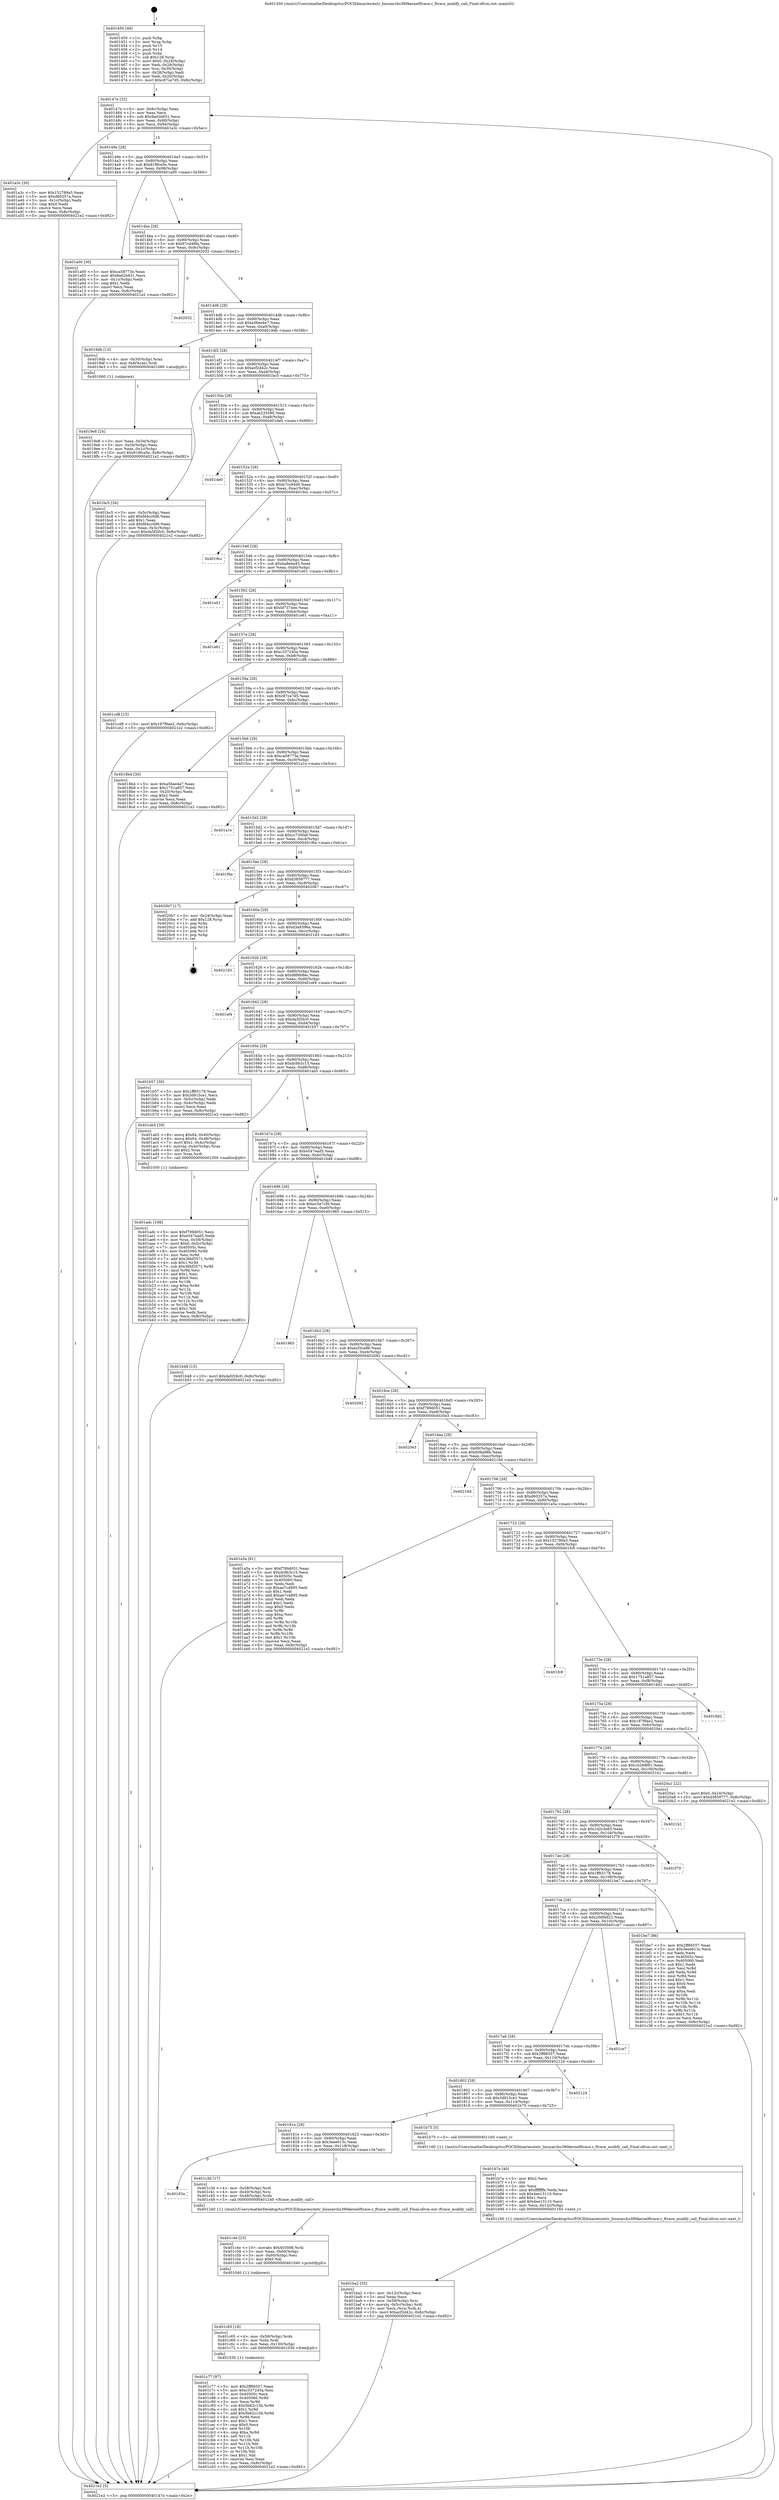 digraph "0x401450" {
  label = "0x401450 (/mnt/c/Users/mathe/Desktop/tcc/POCII/binaries/extr_linuxarchs390kernelftrace.c_ftrace_modify_call_Final-ollvm.out::main(0))"
  labelloc = "t"
  node[shape=record]

  Entry [label="",width=0.3,height=0.3,shape=circle,fillcolor=black,style=filled]
  "0x40147e" [label="{
     0x40147e [32]\l
     | [instrs]\l
     &nbsp;&nbsp;0x40147e \<+6\>: mov -0x8c(%rbp),%eax\l
     &nbsp;&nbsp;0x401484 \<+2\>: mov %eax,%ecx\l
     &nbsp;&nbsp;0x401486 \<+6\>: sub $0x8ad2b831,%ecx\l
     &nbsp;&nbsp;0x40148c \<+6\>: mov %eax,-0x90(%rbp)\l
     &nbsp;&nbsp;0x401492 \<+6\>: mov %ecx,-0x94(%rbp)\l
     &nbsp;&nbsp;0x401498 \<+6\>: je 0000000000401a3c \<main+0x5ec\>\l
  }"]
  "0x401a3c" [label="{
     0x401a3c [30]\l
     | [instrs]\l
     &nbsp;&nbsp;0x401a3c \<+5\>: mov $0x152789a5,%eax\l
     &nbsp;&nbsp;0x401a41 \<+5\>: mov $0xd60257a,%ecx\l
     &nbsp;&nbsp;0x401a46 \<+3\>: mov -0x1c(%rbp),%edx\l
     &nbsp;&nbsp;0x401a49 \<+3\>: cmp $0x0,%edx\l
     &nbsp;&nbsp;0x401a4c \<+3\>: cmove %ecx,%eax\l
     &nbsp;&nbsp;0x401a4f \<+6\>: mov %eax,-0x8c(%rbp)\l
     &nbsp;&nbsp;0x401a55 \<+5\>: jmp 00000000004021e2 \<main+0xd92\>\l
  }"]
  "0x40149e" [label="{
     0x40149e [28]\l
     | [instrs]\l
     &nbsp;&nbsp;0x40149e \<+5\>: jmp 00000000004014a3 \<main+0x53\>\l
     &nbsp;&nbsp;0x4014a3 \<+6\>: mov -0x90(%rbp),%eax\l
     &nbsp;&nbsp;0x4014a9 \<+5\>: sub $0x918fca5e,%eax\l
     &nbsp;&nbsp;0x4014ae \<+6\>: mov %eax,-0x98(%rbp)\l
     &nbsp;&nbsp;0x4014b4 \<+6\>: je 0000000000401a00 \<main+0x5b0\>\l
  }"]
  Exit [label="",width=0.3,height=0.3,shape=circle,fillcolor=black,style=filled,peripheries=2]
  "0x401a00" [label="{
     0x401a00 [30]\l
     | [instrs]\l
     &nbsp;&nbsp;0x401a00 \<+5\>: mov $0xca58773e,%eax\l
     &nbsp;&nbsp;0x401a05 \<+5\>: mov $0x8ad2b831,%ecx\l
     &nbsp;&nbsp;0x401a0a \<+3\>: mov -0x1c(%rbp),%edx\l
     &nbsp;&nbsp;0x401a0d \<+3\>: cmp $0x1,%edx\l
     &nbsp;&nbsp;0x401a10 \<+3\>: cmovl %ecx,%eax\l
     &nbsp;&nbsp;0x401a13 \<+6\>: mov %eax,-0x8c(%rbp)\l
     &nbsp;&nbsp;0x401a19 \<+5\>: jmp 00000000004021e2 \<main+0xd92\>\l
  }"]
  "0x4014ba" [label="{
     0x4014ba [28]\l
     | [instrs]\l
     &nbsp;&nbsp;0x4014ba \<+5\>: jmp 00000000004014bf \<main+0x6f\>\l
     &nbsp;&nbsp;0x4014bf \<+6\>: mov -0x90(%rbp),%eax\l
     &nbsp;&nbsp;0x4014c5 \<+5\>: sub $0x97cd48fa,%eax\l
     &nbsp;&nbsp;0x4014ca \<+6\>: mov %eax,-0x9c(%rbp)\l
     &nbsp;&nbsp;0x4014d0 \<+6\>: je 0000000000402032 \<main+0xbe2\>\l
  }"]
  "0x401c77" [label="{
     0x401c77 [97]\l
     | [instrs]\l
     &nbsp;&nbsp;0x401c77 \<+5\>: mov $0x2ff86557,%eax\l
     &nbsp;&nbsp;0x401c7c \<+5\>: mov $0xc337245a,%esi\l
     &nbsp;&nbsp;0x401c81 \<+7\>: mov 0x40505c,%ecx\l
     &nbsp;&nbsp;0x401c88 \<+8\>: mov 0x405060,%r8d\l
     &nbsp;&nbsp;0x401c90 \<+3\>: mov %ecx,%r9d\l
     &nbsp;&nbsp;0x401c93 \<+7\>: sub $0x5b62c15b,%r9d\l
     &nbsp;&nbsp;0x401c9a \<+4\>: sub $0x1,%r9d\l
     &nbsp;&nbsp;0x401c9e \<+7\>: add $0x5b62c15b,%r9d\l
     &nbsp;&nbsp;0x401ca5 \<+4\>: imul %r9d,%ecx\l
     &nbsp;&nbsp;0x401ca9 \<+3\>: and $0x1,%ecx\l
     &nbsp;&nbsp;0x401cac \<+3\>: cmp $0x0,%ecx\l
     &nbsp;&nbsp;0x401caf \<+4\>: sete %r10b\l
     &nbsp;&nbsp;0x401cb3 \<+4\>: cmp $0xa,%r8d\l
     &nbsp;&nbsp;0x401cb7 \<+4\>: setl %r11b\l
     &nbsp;&nbsp;0x401cbb \<+3\>: mov %r10b,%bl\l
     &nbsp;&nbsp;0x401cbe \<+3\>: and %r11b,%bl\l
     &nbsp;&nbsp;0x401cc1 \<+3\>: xor %r11b,%r10b\l
     &nbsp;&nbsp;0x401cc4 \<+3\>: or %r10b,%bl\l
     &nbsp;&nbsp;0x401cc7 \<+3\>: test $0x1,%bl\l
     &nbsp;&nbsp;0x401cca \<+3\>: cmovne %esi,%eax\l
     &nbsp;&nbsp;0x401ccd \<+6\>: mov %eax,-0x8c(%rbp)\l
     &nbsp;&nbsp;0x401cd3 \<+5\>: jmp 00000000004021e2 \<main+0xd92\>\l
  }"]
  "0x402032" [label="{
     0x402032\l
  }", style=dashed]
  "0x4014d6" [label="{
     0x4014d6 [28]\l
     | [instrs]\l
     &nbsp;&nbsp;0x4014d6 \<+5\>: jmp 00000000004014db \<main+0x8b\>\l
     &nbsp;&nbsp;0x4014db \<+6\>: mov -0x90(%rbp),%eax\l
     &nbsp;&nbsp;0x4014e1 \<+5\>: sub $0xa56ee4e7,%eax\l
     &nbsp;&nbsp;0x4014e6 \<+6\>: mov %eax,-0xa0(%rbp)\l
     &nbsp;&nbsp;0x4014ec \<+6\>: je 00000000004019db \<main+0x58b\>\l
  }"]
  "0x401c65" [label="{
     0x401c65 [18]\l
     | [instrs]\l
     &nbsp;&nbsp;0x401c65 \<+4\>: mov -0x58(%rbp),%rdx\l
     &nbsp;&nbsp;0x401c69 \<+3\>: mov %rdx,%rdi\l
     &nbsp;&nbsp;0x401c6c \<+6\>: mov %eax,-0x130(%rbp)\l
     &nbsp;&nbsp;0x401c72 \<+5\>: call 0000000000401030 \<free@plt\>\l
     | [calls]\l
     &nbsp;&nbsp;0x401030 \{1\} (unknown)\l
  }"]
  "0x4019db" [label="{
     0x4019db [13]\l
     | [instrs]\l
     &nbsp;&nbsp;0x4019db \<+4\>: mov -0x30(%rbp),%rax\l
     &nbsp;&nbsp;0x4019df \<+4\>: mov 0x8(%rax),%rdi\l
     &nbsp;&nbsp;0x4019e3 \<+5\>: call 0000000000401060 \<atoi@plt\>\l
     | [calls]\l
     &nbsp;&nbsp;0x401060 \{1\} (unknown)\l
  }"]
  "0x4014f2" [label="{
     0x4014f2 [28]\l
     | [instrs]\l
     &nbsp;&nbsp;0x4014f2 \<+5\>: jmp 00000000004014f7 \<main+0xa7\>\l
     &nbsp;&nbsp;0x4014f7 \<+6\>: mov -0x90(%rbp),%eax\l
     &nbsp;&nbsp;0x4014fd \<+5\>: sub $0xacf2d42c,%eax\l
     &nbsp;&nbsp;0x401502 \<+6\>: mov %eax,-0xa4(%rbp)\l
     &nbsp;&nbsp;0x401508 \<+6\>: je 0000000000401bc5 \<main+0x775\>\l
  }"]
  "0x401c4e" [label="{
     0x401c4e [23]\l
     | [instrs]\l
     &nbsp;&nbsp;0x401c4e \<+10\>: movabs $0x4030d6,%rdi\l
     &nbsp;&nbsp;0x401c58 \<+3\>: mov %eax,-0x60(%rbp)\l
     &nbsp;&nbsp;0x401c5b \<+3\>: mov -0x60(%rbp),%esi\l
     &nbsp;&nbsp;0x401c5e \<+2\>: mov $0x0,%al\l
     &nbsp;&nbsp;0x401c60 \<+5\>: call 0000000000401040 \<printf@plt\>\l
     | [calls]\l
     &nbsp;&nbsp;0x401040 \{1\} (unknown)\l
  }"]
  "0x401bc5" [label="{
     0x401bc5 [34]\l
     | [instrs]\l
     &nbsp;&nbsp;0x401bc5 \<+3\>: mov -0x5c(%rbp),%eax\l
     &nbsp;&nbsp;0x401bc8 \<+5\>: add $0xfd4cc0d6,%eax\l
     &nbsp;&nbsp;0x401bcd \<+3\>: add $0x1,%eax\l
     &nbsp;&nbsp;0x401bd0 \<+5\>: sub $0xfd4cc0d6,%eax\l
     &nbsp;&nbsp;0x401bd5 \<+3\>: mov %eax,-0x5c(%rbp)\l
     &nbsp;&nbsp;0x401bd8 \<+10\>: movl $0xda5f26c0,-0x8c(%rbp)\l
     &nbsp;&nbsp;0x401be2 \<+5\>: jmp 00000000004021e2 \<main+0xd92\>\l
  }"]
  "0x40150e" [label="{
     0x40150e [28]\l
     | [instrs]\l
     &nbsp;&nbsp;0x40150e \<+5\>: jmp 0000000000401513 \<main+0xc3\>\l
     &nbsp;&nbsp;0x401513 \<+6\>: mov -0x90(%rbp),%eax\l
     &nbsp;&nbsp;0x401519 \<+5\>: sub $0xae235590,%eax\l
     &nbsp;&nbsp;0x40151e \<+6\>: mov %eax,-0xa8(%rbp)\l
     &nbsp;&nbsp;0x401524 \<+6\>: je 0000000000401de0 \<main+0x990\>\l
  }"]
  "0x40183a" [label="{
     0x40183a\l
  }", style=dashed]
  "0x401de0" [label="{
     0x401de0\l
  }", style=dashed]
  "0x40152a" [label="{
     0x40152a [28]\l
     | [instrs]\l
     &nbsp;&nbsp;0x40152a \<+5\>: jmp 000000000040152f \<main+0xdf\>\l
     &nbsp;&nbsp;0x40152f \<+6\>: mov -0x90(%rbp),%eax\l
     &nbsp;&nbsp;0x401535 \<+5\>: sub $0xb7cc94d6,%eax\l
     &nbsp;&nbsp;0x40153a \<+6\>: mov %eax,-0xac(%rbp)\l
     &nbsp;&nbsp;0x401540 \<+6\>: je 00000000004019cc \<main+0x57c\>\l
  }"]
  "0x401c3d" [label="{
     0x401c3d [17]\l
     | [instrs]\l
     &nbsp;&nbsp;0x401c3d \<+4\>: mov -0x58(%rbp),%rdi\l
     &nbsp;&nbsp;0x401c41 \<+4\>: mov -0x40(%rbp),%rsi\l
     &nbsp;&nbsp;0x401c45 \<+4\>: mov -0x48(%rbp),%rdx\l
     &nbsp;&nbsp;0x401c49 \<+5\>: call 0000000000401240 \<ftrace_modify_call\>\l
     | [calls]\l
     &nbsp;&nbsp;0x401240 \{1\} (/mnt/c/Users/mathe/Desktop/tcc/POCII/binaries/extr_linuxarchs390kernelftrace.c_ftrace_modify_call_Final-ollvm.out::ftrace_modify_call)\l
  }"]
  "0x4019cc" [label="{
     0x4019cc\l
  }", style=dashed]
  "0x401546" [label="{
     0x401546 [28]\l
     | [instrs]\l
     &nbsp;&nbsp;0x401546 \<+5\>: jmp 000000000040154b \<main+0xfb\>\l
     &nbsp;&nbsp;0x40154b \<+6\>: mov -0x90(%rbp),%eax\l
     &nbsp;&nbsp;0x401551 \<+5\>: sub $0xba8eba45,%eax\l
     &nbsp;&nbsp;0x401556 \<+6\>: mov %eax,-0xb0(%rbp)\l
     &nbsp;&nbsp;0x40155c \<+6\>: je 0000000000401e01 \<main+0x9b1\>\l
  }"]
  "0x401ba2" [label="{
     0x401ba2 [35]\l
     | [instrs]\l
     &nbsp;&nbsp;0x401ba2 \<+6\>: mov -0x12c(%rbp),%ecx\l
     &nbsp;&nbsp;0x401ba8 \<+3\>: imul %eax,%ecx\l
     &nbsp;&nbsp;0x401bab \<+4\>: mov -0x58(%rbp),%rsi\l
     &nbsp;&nbsp;0x401baf \<+4\>: movslq -0x5c(%rbp),%rdi\l
     &nbsp;&nbsp;0x401bb3 \<+3\>: mov %ecx,(%rsi,%rdi,4)\l
     &nbsp;&nbsp;0x401bb6 \<+10\>: movl $0xacf2d42c,-0x8c(%rbp)\l
     &nbsp;&nbsp;0x401bc0 \<+5\>: jmp 00000000004021e2 \<main+0xd92\>\l
  }"]
  "0x401e01" [label="{
     0x401e01\l
  }", style=dashed]
  "0x401562" [label="{
     0x401562 [28]\l
     | [instrs]\l
     &nbsp;&nbsp;0x401562 \<+5\>: jmp 0000000000401567 \<main+0x117\>\l
     &nbsp;&nbsp;0x401567 \<+6\>: mov -0x90(%rbp),%eax\l
     &nbsp;&nbsp;0x40156d \<+5\>: sub $0xbf7374ee,%eax\l
     &nbsp;&nbsp;0x401572 \<+6\>: mov %eax,-0xb4(%rbp)\l
     &nbsp;&nbsp;0x401578 \<+6\>: je 0000000000401e61 \<main+0xa11\>\l
  }"]
  "0x401b7a" [label="{
     0x401b7a [40]\l
     | [instrs]\l
     &nbsp;&nbsp;0x401b7a \<+5\>: mov $0x2,%ecx\l
     &nbsp;&nbsp;0x401b7f \<+1\>: cltd\l
     &nbsp;&nbsp;0x401b80 \<+2\>: idiv %ecx\l
     &nbsp;&nbsp;0x401b82 \<+6\>: imul $0xfffffffe,%edx,%ecx\l
     &nbsp;&nbsp;0x401b88 \<+6\>: sub $0x4ee13110,%ecx\l
     &nbsp;&nbsp;0x401b8e \<+3\>: add $0x1,%ecx\l
     &nbsp;&nbsp;0x401b91 \<+6\>: add $0x4ee13110,%ecx\l
     &nbsp;&nbsp;0x401b97 \<+6\>: mov %ecx,-0x12c(%rbp)\l
     &nbsp;&nbsp;0x401b9d \<+5\>: call 0000000000401160 \<next_i\>\l
     | [calls]\l
     &nbsp;&nbsp;0x401160 \{1\} (/mnt/c/Users/mathe/Desktop/tcc/POCII/binaries/extr_linuxarchs390kernelftrace.c_ftrace_modify_call_Final-ollvm.out::next_i)\l
  }"]
  "0x401e61" [label="{
     0x401e61\l
  }", style=dashed]
  "0x40157e" [label="{
     0x40157e [28]\l
     | [instrs]\l
     &nbsp;&nbsp;0x40157e \<+5\>: jmp 0000000000401583 \<main+0x133\>\l
     &nbsp;&nbsp;0x401583 \<+6\>: mov -0x90(%rbp),%eax\l
     &nbsp;&nbsp;0x401589 \<+5\>: sub $0xc337245a,%eax\l
     &nbsp;&nbsp;0x40158e \<+6\>: mov %eax,-0xb8(%rbp)\l
     &nbsp;&nbsp;0x401594 \<+6\>: je 0000000000401cd8 \<main+0x888\>\l
  }"]
  "0x40181e" [label="{
     0x40181e [28]\l
     | [instrs]\l
     &nbsp;&nbsp;0x40181e \<+5\>: jmp 0000000000401823 \<main+0x3d3\>\l
     &nbsp;&nbsp;0x401823 \<+6\>: mov -0x90(%rbp),%eax\l
     &nbsp;&nbsp;0x401829 \<+5\>: sub $0x3eee613c,%eax\l
     &nbsp;&nbsp;0x40182e \<+6\>: mov %eax,-0x118(%rbp)\l
     &nbsp;&nbsp;0x401834 \<+6\>: je 0000000000401c3d \<main+0x7ed\>\l
  }"]
  "0x401cd8" [label="{
     0x401cd8 [15]\l
     | [instrs]\l
     &nbsp;&nbsp;0x401cd8 \<+10\>: movl $0x187f9ae2,-0x8c(%rbp)\l
     &nbsp;&nbsp;0x401ce2 \<+5\>: jmp 00000000004021e2 \<main+0xd92\>\l
  }"]
  "0x40159a" [label="{
     0x40159a [28]\l
     | [instrs]\l
     &nbsp;&nbsp;0x40159a \<+5\>: jmp 000000000040159f \<main+0x14f\>\l
     &nbsp;&nbsp;0x40159f \<+6\>: mov -0x90(%rbp),%eax\l
     &nbsp;&nbsp;0x4015a5 \<+5\>: sub $0xc87ca7d5,%eax\l
     &nbsp;&nbsp;0x4015aa \<+6\>: mov %eax,-0xbc(%rbp)\l
     &nbsp;&nbsp;0x4015b0 \<+6\>: je 00000000004018b4 \<main+0x464\>\l
  }"]
  "0x401b75" [label="{
     0x401b75 [5]\l
     | [instrs]\l
     &nbsp;&nbsp;0x401b75 \<+5\>: call 0000000000401160 \<next_i\>\l
     | [calls]\l
     &nbsp;&nbsp;0x401160 \{1\} (/mnt/c/Users/mathe/Desktop/tcc/POCII/binaries/extr_linuxarchs390kernelftrace.c_ftrace_modify_call_Final-ollvm.out::next_i)\l
  }"]
  "0x4018b4" [label="{
     0x4018b4 [30]\l
     | [instrs]\l
     &nbsp;&nbsp;0x4018b4 \<+5\>: mov $0xa56ee4e7,%eax\l
     &nbsp;&nbsp;0x4018b9 \<+5\>: mov $0x1751a857,%ecx\l
     &nbsp;&nbsp;0x4018be \<+3\>: mov -0x20(%rbp),%edx\l
     &nbsp;&nbsp;0x4018c1 \<+3\>: cmp $0x2,%edx\l
     &nbsp;&nbsp;0x4018c4 \<+3\>: cmovne %ecx,%eax\l
     &nbsp;&nbsp;0x4018c7 \<+6\>: mov %eax,-0x8c(%rbp)\l
     &nbsp;&nbsp;0x4018cd \<+5\>: jmp 00000000004021e2 \<main+0xd92\>\l
  }"]
  "0x4015b6" [label="{
     0x4015b6 [28]\l
     | [instrs]\l
     &nbsp;&nbsp;0x4015b6 \<+5\>: jmp 00000000004015bb \<main+0x16b\>\l
     &nbsp;&nbsp;0x4015bb \<+6\>: mov -0x90(%rbp),%eax\l
     &nbsp;&nbsp;0x4015c1 \<+5\>: sub $0xca58773e,%eax\l
     &nbsp;&nbsp;0x4015c6 \<+6\>: mov %eax,-0xc0(%rbp)\l
     &nbsp;&nbsp;0x4015cc \<+6\>: je 0000000000401a1e \<main+0x5ce\>\l
  }"]
  "0x4021e2" [label="{
     0x4021e2 [5]\l
     | [instrs]\l
     &nbsp;&nbsp;0x4021e2 \<+5\>: jmp 000000000040147e \<main+0x2e\>\l
  }"]
  "0x401450" [label="{
     0x401450 [46]\l
     | [instrs]\l
     &nbsp;&nbsp;0x401450 \<+1\>: push %rbp\l
     &nbsp;&nbsp;0x401451 \<+3\>: mov %rsp,%rbp\l
     &nbsp;&nbsp;0x401454 \<+2\>: push %r15\l
     &nbsp;&nbsp;0x401456 \<+2\>: push %r14\l
     &nbsp;&nbsp;0x401458 \<+1\>: push %rbx\l
     &nbsp;&nbsp;0x401459 \<+7\>: sub $0x128,%rsp\l
     &nbsp;&nbsp;0x401460 \<+7\>: movl $0x0,-0x24(%rbp)\l
     &nbsp;&nbsp;0x401467 \<+3\>: mov %edi,-0x28(%rbp)\l
     &nbsp;&nbsp;0x40146a \<+4\>: mov %rsi,-0x30(%rbp)\l
     &nbsp;&nbsp;0x40146e \<+3\>: mov -0x28(%rbp),%edi\l
     &nbsp;&nbsp;0x401471 \<+3\>: mov %edi,-0x20(%rbp)\l
     &nbsp;&nbsp;0x401474 \<+10\>: movl $0xc87ca7d5,-0x8c(%rbp)\l
  }"]
  "0x4019e8" [label="{
     0x4019e8 [24]\l
     | [instrs]\l
     &nbsp;&nbsp;0x4019e8 \<+3\>: mov %eax,-0x34(%rbp)\l
     &nbsp;&nbsp;0x4019eb \<+3\>: mov -0x34(%rbp),%eax\l
     &nbsp;&nbsp;0x4019ee \<+3\>: mov %eax,-0x1c(%rbp)\l
     &nbsp;&nbsp;0x4019f1 \<+10\>: movl $0x918fca5e,-0x8c(%rbp)\l
     &nbsp;&nbsp;0x4019fb \<+5\>: jmp 00000000004021e2 \<main+0xd92\>\l
  }"]
  "0x401802" [label="{
     0x401802 [28]\l
     | [instrs]\l
     &nbsp;&nbsp;0x401802 \<+5\>: jmp 0000000000401807 \<main+0x3b7\>\l
     &nbsp;&nbsp;0x401807 \<+6\>: mov -0x90(%rbp),%eax\l
     &nbsp;&nbsp;0x40180d \<+5\>: sub $0x3d915ce1,%eax\l
     &nbsp;&nbsp;0x401812 \<+6\>: mov %eax,-0x114(%rbp)\l
     &nbsp;&nbsp;0x401818 \<+6\>: je 0000000000401b75 \<main+0x725\>\l
  }"]
  "0x401a1e" [label="{
     0x401a1e\l
  }", style=dashed]
  "0x4015d2" [label="{
     0x4015d2 [28]\l
     | [instrs]\l
     &nbsp;&nbsp;0x4015d2 \<+5\>: jmp 00000000004015d7 \<main+0x187\>\l
     &nbsp;&nbsp;0x4015d7 \<+6\>: mov -0x90(%rbp),%eax\l
     &nbsp;&nbsp;0x4015dd \<+5\>: sub $0xcc730fa9,%eax\l
     &nbsp;&nbsp;0x4015e2 \<+6\>: mov %eax,-0xc4(%rbp)\l
     &nbsp;&nbsp;0x4015e8 \<+6\>: je 0000000000401f6a \<main+0xb1a\>\l
  }"]
  "0x402124" [label="{
     0x402124\l
  }", style=dashed]
  "0x401f6a" [label="{
     0x401f6a\l
  }", style=dashed]
  "0x4015ee" [label="{
     0x4015ee [28]\l
     | [instrs]\l
     &nbsp;&nbsp;0x4015ee \<+5\>: jmp 00000000004015f3 \<main+0x1a3\>\l
     &nbsp;&nbsp;0x4015f3 \<+6\>: mov -0x90(%rbp),%eax\l
     &nbsp;&nbsp;0x4015f9 \<+5\>: sub $0xd3859777,%eax\l
     &nbsp;&nbsp;0x4015fe \<+6\>: mov %eax,-0xc8(%rbp)\l
     &nbsp;&nbsp;0x401604 \<+6\>: je 00000000004020b7 \<main+0xc67\>\l
  }"]
  "0x4017e6" [label="{
     0x4017e6 [28]\l
     | [instrs]\l
     &nbsp;&nbsp;0x4017e6 \<+5\>: jmp 00000000004017eb \<main+0x39b\>\l
     &nbsp;&nbsp;0x4017eb \<+6\>: mov -0x90(%rbp),%eax\l
     &nbsp;&nbsp;0x4017f1 \<+5\>: sub $0x2ff86557,%eax\l
     &nbsp;&nbsp;0x4017f6 \<+6\>: mov %eax,-0x110(%rbp)\l
     &nbsp;&nbsp;0x4017fc \<+6\>: je 0000000000402124 \<main+0xcd4\>\l
  }"]
  "0x4020b7" [label="{
     0x4020b7 [17]\l
     | [instrs]\l
     &nbsp;&nbsp;0x4020b7 \<+3\>: mov -0x24(%rbp),%eax\l
     &nbsp;&nbsp;0x4020ba \<+7\>: add $0x128,%rsp\l
     &nbsp;&nbsp;0x4020c1 \<+1\>: pop %rbx\l
     &nbsp;&nbsp;0x4020c2 \<+2\>: pop %r14\l
     &nbsp;&nbsp;0x4020c4 \<+2\>: pop %r15\l
     &nbsp;&nbsp;0x4020c6 \<+1\>: pop %rbp\l
     &nbsp;&nbsp;0x4020c7 \<+1\>: ret\l
  }"]
  "0x40160a" [label="{
     0x40160a [28]\l
     | [instrs]\l
     &nbsp;&nbsp;0x40160a \<+5\>: jmp 000000000040160f \<main+0x1bf\>\l
     &nbsp;&nbsp;0x40160f \<+6\>: mov -0x90(%rbp),%eax\l
     &nbsp;&nbsp;0x401615 \<+5\>: sub $0xd3a9396a,%eax\l
     &nbsp;&nbsp;0x40161a \<+6\>: mov %eax,-0xcc(%rbp)\l
     &nbsp;&nbsp;0x401620 \<+6\>: je 00000000004021d3 \<main+0xd83\>\l
  }"]
  "0x401ce7" [label="{
     0x401ce7\l
  }", style=dashed]
  "0x4021d3" [label="{
     0x4021d3\l
  }", style=dashed]
  "0x401626" [label="{
     0x401626 [28]\l
     | [instrs]\l
     &nbsp;&nbsp;0x401626 \<+5\>: jmp 000000000040162b \<main+0x1db\>\l
     &nbsp;&nbsp;0x40162b \<+6\>: mov -0x90(%rbp),%eax\l
     &nbsp;&nbsp;0x401631 \<+5\>: sub $0xd8f6b8ec,%eax\l
     &nbsp;&nbsp;0x401636 \<+6\>: mov %eax,-0xd0(%rbp)\l
     &nbsp;&nbsp;0x40163c \<+6\>: je 0000000000401ef4 \<main+0xaa4\>\l
  }"]
  "0x4017ca" [label="{
     0x4017ca [28]\l
     | [instrs]\l
     &nbsp;&nbsp;0x4017ca \<+5\>: jmp 00000000004017cf \<main+0x37f\>\l
     &nbsp;&nbsp;0x4017cf \<+6\>: mov -0x90(%rbp),%eax\l
     &nbsp;&nbsp;0x4017d5 \<+5\>: sub $0x20df4d22,%eax\l
     &nbsp;&nbsp;0x4017da \<+6\>: mov %eax,-0x10c(%rbp)\l
     &nbsp;&nbsp;0x4017e0 \<+6\>: je 0000000000401ce7 \<main+0x897\>\l
  }"]
  "0x401ef4" [label="{
     0x401ef4\l
  }", style=dashed]
  "0x401642" [label="{
     0x401642 [28]\l
     | [instrs]\l
     &nbsp;&nbsp;0x401642 \<+5\>: jmp 0000000000401647 \<main+0x1f7\>\l
     &nbsp;&nbsp;0x401647 \<+6\>: mov -0x90(%rbp),%eax\l
     &nbsp;&nbsp;0x40164d \<+5\>: sub $0xda5f26c0,%eax\l
     &nbsp;&nbsp;0x401652 \<+6\>: mov %eax,-0xd4(%rbp)\l
     &nbsp;&nbsp;0x401658 \<+6\>: je 0000000000401b57 \<main+0x707\>\l
  }"]
  "0x401be7" [label="{
     0x401be7 [86]\l
     | [instrs]\l
     &nbsp;&nbsp;0x401be7 \<+5\>: mov $0x2ff86557,%eax\l
     &nbsp;&nbsp;0x401bec \<+5\>: mov $0x3eee613c,%ecx\l
     &nbsp;&nbsp;0x401bf1 \<+2\>: xor %edx,%edx\l
     &nbsp;&nbsp;0x401bf3 \<+7\>: mov 0x40505c,%esi\l
     &nbsp;&nbsp;0x401bfa \<+7\>: mov 0x405060,%edi\l
     &nbsp;&nbsp;0x401c01 \<+3\>: sub $0x1,%edx\l
     &nbsp;&nbsp;0x401c04 \<+3\>: mov %esi,%r8d\l
     &nbsp;&nbsp;0x401c07 \<+3\>: add %edx,%r8d\l
     &nbsp;&nbsp;0x401c0a \<+4\>: imul %r8d,%esi\l
     &nbsp;&nbsp;0x401c0e \<+3\>: and $0x1,%esi\l
     &nbsp;&nbsp;0x401c11 \<+3\>: cmp $0x0,%esi\l
     &nbsp;&nbsp;0x401c14 \<+4\>: sete %r9b\l
     &nbsp;&nbsp;0x401c18 \<+3\>: cmp $0xa,%edi\l
     &nbsp;&nbsp;0x401c1b \<+4\>: setl %r10b\l
     &nbsp;&nbsp;0x401c1f \<+3\>: mov %r9b,%r11b\l
     &nbsp;&nbsp;0x401c22 \<+3\>: and %r10b,%r11b\l
     &nbsp;&nbsp;0x401c25 \<+3\>: xor %r10b,%r9b\l
     &nbsp;&nbsp;0x401c28 \<+3\>: or %r9b,%r11b\l
     &nbsp;&nbsp;0x401c2b \<+4\>: test $0x1,%r11b\l
     &nbsp;&nbsp;0x401c2f \<+3\>: cmovne %ecx,%eax\l
     &nbsp;&nbsp;0x401c32 \<+6\>: mov %eax,-0x8c(%rbp)\l
     &nbsp;&nbsp;0x401c38 \<+5\>: jmp 00000000004021e2 \<main+0xd92\>\l
  }"]
  "0x401b57" [label="{
     0x401b57 [30]\l
     | [instrs]\l
     &nbsp;&nbsp;0x401b57 \<+5\>: mov $0x1ff65178,%eax\l
     &nbsp;&nbsp;0x401b5c \<+5\>: mov $0x3d915ce1,%ecx\l
     &nbsp;&nbsp;0x401b61 \<+3\>: mov -0x5c(%rbp),%edx\l
     &nbsp;&nbsp;0x401b64 \<+3\>: cmp -0x4c(%rbp),%edx\l
     &nbsp;&nbsp;0x401b67 \<+3\>: cmovl %ecx,%eax\l
     &nbsp;&nbsp;0x401b6a \<+6\>: mov %eax,-0x8c(%rbp)\l
     &nbsp;&nbsp;0x401b70 \<+5\>: jmp 00000000004021e2 \<main+0xd92\>\l
  }"]
  "0x40165e" [label="{
     0x40165e [28]\l
     | [instrs]\l
     &nbsp;&nbsp;0x40165e \<+5\>: jmp 0000000000401663 \<main+0x213\>\l
     &nbsp;&nbsp;0x401663 \<+6\>: mov -0x90(%rbp),%eax\l
     &nbsp;&nbsp;0x401669 \<+5\>: sub $0xdc9b3c15,%eax\l
     &nbsp;&nbsp;0x40166e \<+6\>: mov %eax,-0xd8(%rbp)\l
     &nbsp;&nbsp;0x401674 \<+6\>: je 0000000000401ab5 \<main+0x665\>\l
  }"]
  "0x4017ae" [label="{
     0x4017ae [28]\l
     | [instrs]\l
     &nbsp;&nbsp;0x4017ae \<+5\>: jmp 00000000004017b3 \<main+0x363\>\l
     &nbsp;&nbsp;0x4017b3 \<+6\>: mov -0x90(%rbp),%eax\l
     &nbsp;&nbsp;0x4017b9 \<+5\>: sub $0x1ff65178,%eax\l
     &nbsp;&nbsp;0x4017be \<+6\>: mov %eax,-0x108(%rbp)\l
     &nbsp;&nbsp;0x4017c4 \<+6\>: je 0000000000401be7 \<main+0x797\>\l
  }"]
  "0x401ab5" [label="{
     0x401ab5 [39]\l
     | [instrs]\l
     &nbsp;&nbsp;0x401ab5 \<+8\>: movq $0x64,-0x40(%rbp)\l
     &nbsp;&nbsp;0x401abd \<+8\>: movq $0x64,-0x48(%rbp)\l
     &nbsp;&nbsp;0x401ac5 \<+7\>: movl $0x1,-0x4c(%rbp)\l
     &nbsp;&nbsp;0x401acc \<+4\>: movslq -0x4c(%rbp),%rax\l
     &nbsp;&nbsp;0x401ad0 \<+4\>: shl $0x2,%rax\l
     &nbsp;&nbsp;0x401ad4 \<+3\>: mov %rax,%rdi\l
     &nbsp;&nbsp;0x401ad7 \<+5\>: call 0000000000401050 \<malloc@plt\>\l
     | [calls]\l
     &nbsp;&nbsp;0x401050 \{1\} (unknown)\l
  }"]
  "0x40167a" [label="{
     0x40167a [28]\l
     | [instrs]\l
     &nbsp;&nbsp;0x40167a \<+5\>: jmp 000000000040167f \<main+0x22f\>\l
     &nbsp;&nbsp;0x40167f \<+6\>: mov -0x90(%rbp),%eax\l
     &nbsp;&nbsp;0x401685 \<+5\>: sub $0xe547ead5,%eax\l
     &nbsp;&nbsp;0x40168a \<+6\>: mov %eax,-0xdc(%rbp)\l
     &nbsp;&nbsp;0x401690 \<+6\>: je 0000000000401b48 \<main+0x6f8\>\l
  }"]
  "0x401f79" [label="{
     0x401f79\l
  }", style=dashed]
  "0x401b48" [label="{
     0x401b48 [15]\l
     | [instrs]\l
     &nbsp;&nbsp;0x401b48 \<+10\>: movl $0xda5f26c0,-0x8c(%rbp)\l
     &nbsp;&nbsp;0x401b52 \<+5\>: jmp 00000000004021e2 \<main+0xd92\>\l
  }"]
  "0x401696" [label="{
     0x401696 [28]\l
     | [instrs]\l
     &nbsp;&nbsp;0x401696 \<+5\>: jmp 000000000040169b \<main+0x24b\>\l
     &nbsp;&nbsp;0x40169b \<+6\>: mov -0x90(%rbp),%eax\l
     &nbsp;&nbsp;0x4016a1 \<+5\>: sub $0xec5e7cfd,%eax\l
     &nbsp;&nbsp;0x4016a6 \<+6\>: mov %eax,-0xe0(%rbp)\l
     &nbsp;&nbsp;0x4016ac \<+6\>: je 0000000000401965 \<main+0x515\>\l
  }"]
  "0x401792" [label="{
     0x401792 [28]\l
     | [instrs]\l
     &nbsp;&nbsp;0x401792 \<+5\>: jmp 0000000000401797 \<main+0x347\>\l
     &nbsp;&nbsp;0x401797 \<+6\>: mov -0x90(%rbp),%eax\l
     &nbsp;&nbsp;0x40179d \<+5\>: sub $0x1d2c3e65,%eax\l
     &nbsp;&nbsp;0x4017a2 \<+6\>: mov %eax,-0x104(%rbp)\l
     &nbsp;&nbsp;0x4017a8 \<+6\>: je 0000000000401f79 \<main+0xb29\>\l
  }"]
  "0x401965" [label="{
     0x401965\l
  }", style=dashed]
  "0x4016b2" [label="{
     0x4016b2 [28]\l
     | [instrs]\l
     &nbsp;&nbsp;0x4016b2 \<+5\>: jmp 00000000004016b7 \<main+0x267\>\l
     &nbsp;&nbsp;0x4016b7 \<+6\>: mov -0x90(%rbp),%eax\l
     &nbsp;&nbsp;0x4016bd \<+5\>: sub $0xecf3ce86,%eax\l
     &nbsp;&nbsp;0x4016c2 \<+6\>: mov %eax,-0xe4(%rbp)\l
     &nbsp;&nbsp;0x4016c8 \<+6\>: je 0000000000402092 \<main+0xc42\>\l
  }"]
  "0x4021b1" [label="{
     0x4021b1\l
  }", style=dashed]
  "0x402092" [label="{
     0x402092\l
  }", style=dashed]
  "0x4016ce" [label="{
     0x4016ce [28]\l
     | [instrs]\l
     &nbsp;&nbsp;0x4016ce \<+5\>: jmp 00000000004016d3 \<main+0x283\>\l
     &nbsp;&nbsp;0x4016d3 \<+6\>: mov -0x90(%rbp),%eax\l
     &nbsp;&nbsp;0x4016d9 \<+5\>: sub $0xf789d051,%eax\l
     &nbsp;&nbsp;0x4016de \<+6\>: mov %eax,-0xe8(%rbp)\l
     &nbsp;&nbsp;0x4016e4 \<+6\>: je 00000000004020e3 \<main+0xc93\>\l
  }"]
  "0x401776" [label="{
     0x401776 [28]\l
     | [instrs]\l
     &nbsp;&nbsp;0x401776 \<+5\>: jmp 000000000040177b \<main+0x32b\>\l
     &nbsp;&nbsp;0x40177b \<+6\>: mov -0x90(%rbp),%eax\l
     &nbsp;&nbsp;0x401781 \<+5\>: sub $0x1b268f91,%eax\l
     &nbsp;&nbsp;0x401786 \<+6\>: mov %eax,-0x100(%rbp)\l
     &nbsp;&nbsp;0x40178c \<+6\>: je 00000000004021b1 \<main+0xd61\>\l
  }"]
  "0x4020e3" [label="{
     0x4020e3\l
  }", style=dashed]
  "0x4016ea" [label="{
     0x4016ea [28]\l
     | [instrs]\l
     &nbsp;&nbsp;0x4016ea \<+5\>: jmp 00000000004016ef \<main+0x29f\>\l
     &nbsp;&nbsp;0x4016ef \<+6\>: mov -0x90(%rbp),%eax\l
     &nbsp;&nbsp;0x4016f5 \<+5\>: sub $0x606a98b,%eax\l
     &nbsp;&nbsp;0x4016fa \<+6\>: mov %eax,-0xec(%rbp)\l
     &nbsp;&nbsp;0x401700 \<+6\>: je 000000000040216d \<main+0xd1d\>\l
  }"]
  "0x4020a1" [label="{
     0x4020a1 [22]\l
     | [instrs]\l
     &nbsp;&nbsp;0x4020a1 \<+7\>: movl $0x0,-0x24(%rbp)\l
     &nbsp;&nbsp;0x4020a8 \<+10\>: movl $0xd3859777,-0x8c(%rbp)\l
     &nbsp;&nbsp;0x4020b2 \<+5\>: jmp 00000000004021e2 \<main+0xd92\>\l
  }"]
  "0x40216d" [label="{
     0x40216d\l
  }", style=dashed]
  "0x401706" [label="{
     0x401706 [28]\l
     | [instrs]\l
     &nbsp;&nbsp;0x401706 \<+5\>: jmp 000000000040170b \<main+0x2bb\>\l
     &nbsp;&nbsp;0x40170b \<+6\>: mov -0x90(%rbp),%eax\l
     &nbsp;&nbsp;0x401711 \<+5\>: sub $0xd60257a,%eax\l
     &nbsp;&nbsp;0x401716 \<+6\>: mov %eax,-0xf0(%rbp)\l
     &nbsp;&nbsp;0x40171c \<+6\>: je 0000000000401a5a \<main+0x60a\>\l
  }"]
  "0x40175a" [label="{
     0x40175a [28]\l
     | [instrs]\l
     &nbsp;&nbsp;0x40175a \<+5\>: jmp 000000000040175f \<main+0x30f\>\l
     &nbsp;&nbsp;0x40175f \<+6\>: mov -0x90(%rbp),%eax\l
     &nbsp;&nbsp;0x401765 \<+5\>: sub $0x187f9ae2,%eax\l
     &nbsp;&nbsp;0x40176a \<+6\>: mov %eax,-0xfc(%rbp)\l
     &nbsp;&nbsp;0x401770 \<+6\>: je 00000000004020a1 \<main+0xc51\>\l
  }"]
  "0x401a5a" [label="{
     0x401a5a [91]\l
     | [instrs]\l
     &nbsp;&nbsp;0x401a5a \<+5\>: mov $0xf789d051,%eax\l
     &nbsp;&nbsp;0x401a5f \<+5\>: mov $0xdc9b3c15,%ecx\l
     &nbsp;&nbsp;0x401a64 \<+7\>: mov 0x40505c,%edx\l
     &nbsp;&nbsp;0x401a6b \<+7\>: mov 0x405060,%esi\l
     &nbsp;&nbsp;0x401a72 \<+2\>: mov %edx,%edi\l
     &nbsp;&nbsp;0x401a74 \<+6\>: sub $0xae7c4895,%edi\l
     &nbsp;&nbsp;0x401a7a \<+3\>: sub $0x1,%edi\l
     &nbsp;&nbsp;0x401a7d \<+6\>: add $0xae7c4895,%edi\l
     &nbsp;&nbsp;0x401a83 \<+3\>: imul %edi,%edx\l
     &nbsp;&nbsp;0x401a86 \<+3\>: and $0x1,%edx\l
     &nbsp;&nbsp;0x401a89 \<+3\>: cmp $0x0,%edx\l
     &nbsp;&nbsp;0x401a8c \<+4\>: sete %r8b\l
     &nbsp;&nbsp;0x401a90 \<+3\>: cmp $0xa,%esi\l
     &nbsp;&nbsp;0x401a93 \<+4\>: setl %r9b\l
     &nbsp;&nbsp;0x401a97 \<+3\>: mov %r8b,%r10b\l
     &nbsp;&nbsp;0x401a9a \<+3\>: and %r9b,%r10b\l
     &nbsp;&nbsp;0x401a9d \<+3\>: xor %r9b,%r8b\l
     &nbsp;&nbsp;0x401aa0 \<+3\>: or %r8b,%r10b\l
     &nbsp;&nbsp;0x401aa3 \<+4\>: test $0x1,%r10b\l
     &nbsp;&nbsp;0x401aa7 \<+3\>: cmovne %ecx,%eax\l
     &nbsp;&nbsp;0x401aaa \<+6\>: mov %eax,-0x8c(%rbp)\l
     &nbsp;&nbsp;0x401ab0 \<+5\>: jmp 00000000004021e2 \<main+0xd92\>\l
  }"]
  "0x401722" [label="{
     0x401722 [28]\l
     | [instrs]\l
     &nbsp;&nbsp;0x401722 \<+5\>: jmp 0000000000401727 \<main+0x2d7\>\l
     &nbsp;&nbsp;0x401727 \<+6\>: mov -0x90(%rbp),%eax\l
     &nbsp;&nbsp;0x40172d \<+5\>: sub $0x152789a5,%eax\l
     &nbsp;&nbsp;0x401732 \<+6\>: mov %eax,-0xf4(%rbp)\l
     &nbsp;&nbsp;0x401738 \<+6\>: je 0000000000401fc8 \<main+0xb78\>\l
  }"]
  "0x401adc" [label="{
     0x401adc [108]\l
     | [instrs]\l
     &nbsp;&nbsp;0x401adc \<+5\>: mov $0xf789d051,%ecx\l
     &nbsp;&nbsp;0x401ae1 \<+5\>: mov $0xe547ead5,%edx\l
     &nbsp;&nbsp;0x401ae6 \<+4\>: mov %rax,-0x58(%rbp)\l
     &nbsp;&nbsp;0x401aea \<+7\>: movl $0x0,-0x5c(%rbp)\l
     &nbsp;&nbsp;0x401af1 \<+7\>: mov 0x40505c,%esi\l
     &nbsp;&nbsp;0x401af8 \<+8\>: mov 0x405060,%r8d\l
     &nbsp;&nbsp;0x401b00 \<+3\>: mov %esi,%r9d\l
     &nbsp;&nbsp;0x401b03 \<+7\>: add $0x36bf3571,%r9d\l
     &nbsp;&nbsp;0x401b0a \<+4\>: sub $0x1,%r9d\l
     &nbsp;&nbsp;0x401b0e \<+7\>: sub $0x36bf3571,%r9d\l
     &nbsp;&nbsp;0x401b15 \<+4\>: imul %r9d,%esi\l
     &nbsp;&nbsp;0x401b19 \<+3\>: and $0x1,%esi\l
     &nbsp;&nbsp;0x401b1c \<+3\>: cmp $0x0,%esi\l
     &nbsp;&nbsp;0x401b1f \<+4\>: sete %r10b\l
     &nbsp;&nbsp;0x401b23 \<+4\>: cmp $0xa,%r8d\l
     &nbsp;&nbsp;0x401b27 \<+4\>: setl %r11b\l
     &nbsp;&nbsp;0x401b2b \<+3\>: mov %r10b,%bl\l
     &nbsp;&nbsp;0x401b2e \<+3\>: and %r11b,%bl\l
     &nbsp;&nbsp;0x401b31 \<+3\>: xor %r11b,%r10b\l
     &nbsp;&nbsp;0x401b34 \<+3\>: or %r10b,%bl\l
     &nbsp;&nbsp;0x401b37 \<+3\>: test $0x1,%bl\l
     &nbsp;&nbsp;0x401b3a \<+3\>: cmovne %edx,%ecx\l
     &nbsp;&nbsp;0x401b3d \<+6\>: mov %ecx,-0x8c(%rbp)\l
     &nbsp;&nbsp;0x401b43 \<+5\>: jmp 00000000004021e2 \<main+0xd92\>\l
  }"]
  "0x4018d2" [label="{
     0x4018d2\l
  }", style=dashed]
  "0x401fc8" [label="{
     0x401fc8\l
  }", style=dashed]
  "0x40173e" [label="{
     0x40173e [28]\l
     | [instrs]\l
     &nbsp;&nbsp;0x40173e \<+5\>: jmp 0000000000401743 \<main+0x2f3\>\l
     &nbsp;&nbsp;0x401743 \<+6\>: mov -0x90(%rbp),%eax\l
     &nbsp;&nbsp;0x401749 \<+5\>: sub $0x1751a857,%eax\l
     &nbsp;&nbsp;0x40174e \<+6\>: mov %eax,-0xf8(%rbp)\l
     &nbsp;&nbsp;0x401754 \<+6\>: je 00000000004018d2 \<main+0x482\>\l
  }"]
  Entry -> "0x401450" [label=" 1"]
  "0x40147e" -> "0x401a3c" [label=" 1"]
  "0x40147e" -> "0x40149e" [label=" 15"]
  "0x4020b7" -> Exit [label=" 1"]
  "0x40149e" -> "0x401a00" [label=" 1"]
  "0x40149e" -> "0x4014ba" [label=" 14"]
  "0x4020a1" -> "0x4021e2" [label=" 1"]
  "0x4014ba" -> "0x402032" [label=" 0"]
  "0x4014ba" -> "0x4014d6" [label=" 14"]
  "0x401cd8" -> "0x4021e2" [label=" 1"]
  "0x4014d6" -> "0x4019db" [label=" 1"]
  "0x4014d6" -> "0x4014f2" [label=" 13"]
  "0x401c77" -> "0x4021e2" [label=" 1"]
  "0x4014f2" -> "0x401bc5" [label=" 1"]
  "0x4014f2" -> "0x40150e" [label=" 12"]
  "0x401c65" -> "0x401c77" [label=" 1"]
  "0x40150e" -> "0x401de0" [label=" 0"]
  "0x40150e" -> "0x40152a" [label=" 12"]
  "0x401c4e" -> "0x401c65" [label=" 1"]
  "0x40152a" -> "0x4019cc" [label=" 0"]
  "0x40152a" -> "0x401546" [label=" 12"]
  "0x401c3d" -> "0x401c4e" [label=" 1"]
  "0x401546" -> "0x401e01" [label=" 0"]
  "0x401546" -> "0x401562" [label=" 12"]
  "0x40181e" -> "0x401c3d" [label=" 1"]
  "0x401562" -> "0x401e61" [label=" 0"]
  "0x401562" -> "0x40157e" [label=" 12"]
  "0x40181e" -> "0x40183a" [label=" 0"]
  "0x40157e" -> "0x401cd8" [label=" 1"]
  "0x40157e" -> "0x40159a" [label=" 11"]
  "0x401be7" -> "0x4021e2" [label=" 1"]
  "0x40159a" -> "0x4018b4" [label=" 1"]
  "0x40159a" -> "0x4015b6" [label=" 10"]
  "0x4018b4" -> "0x4021e2" [label=" 1"]
  "0x401450" -> "0x40147e" [label=" 1"]
  "0x4021e2" -> "0x40147e" [label=" 15"]
  "0x4019db" -> "0x4019e8" [label=" 1"]
  "0x4019e8" -> "0x4021e2" [label=" 1"]
  "0x401a00" -> "0x4021e2" [label=" 1"]
  "0x401a3c" -> "0x4021e2" [label=" 1"]
  "0x401bc5" -> "0x4021e2" [label=" 1"]
  "0x4015b6" -> "0x401a1e" [label=" 0"]
  "0x4015b6" -> "0x4015d2" [label=" 10"]
  "0x401b7a" -> "0x401ba2" [label=" 1"]
  "0x4015d2" -> "0x401f6a" [label=" 0"]
  "0x4015d2" -> "0x4015ee" [label=" 10"]
  "0x401b75" -> "0x401b7a" [label=" 1"]
  "0x4015ee" -> "0x4020b7" [label=" 1"]
  "0x4015ee" -> "0x40160a" [label=" 9"]
  "0x401802" -> "0x401b75" [label=" 1"]
  "0x40160a" -> "0x4021d3" [label=" 0"]
  "0x40160a" -> "0x401626" [label=" 9"]
  "0x401ba2" -> "0x4021e2" [label=" 1"]
  "0x401626" -> "0x401ef4" [label=" 0"]
  "0x401626" -> "0x401642" [label=" 9"]
  "0x4017e6" -> "0x402124" [label=" 0"]
  "0x401642" -> "0x401b57" [label=" 2"]
  "0x401642" -> "0x40165e" [label=" 7"]
  "0x401802" -> "0x40181e" [label=" 1"]
  "0x40165e" -> "0x401ab5" [label=" 1"]
  "0x40165e" -> "0x40167a" [label=" 6"]
  "0x4017ca" -> "0x401ce7" [label=" 0"]
  "0x40167a" -> "0x401b48" [label=" 1"]
  "0x40167a" -> "0x401696" [label=" 5"]
  "0x4017e6" -> "0x401802" [label=" 2"]
  "0x401696" -> "0x401965" [label=" 0"]
  "0x401696" -> "0x4016b2" [label=" 5"]
  "0x4017ae" -> "0x401be7" [label=" 1"]
  "0x4016b2" -> "0x402092" [label=" 0"]
  "0x4016b2" -> "0x4016ce" [label=" 5"]
  "0x4017ca" -> "0x4017e6" [label=" 2"]
  "0x4016ce" -> "0x4020e3" [label=" 0"]
  "0x4016ce" -> "0x4016ea" [label=" 5"]
  "0x401792" -> "0x401f79" [label=" 0"]
  "0x4016ea" -> "0x40216d" [label=" 0"]
  "0x4016ea" -> "0x401706" [label=" 5"]
  "0x4017ae" -> "0x4017ca" [label=" 2"]
  "0x401706" -> "0x401a5a" [label=" 1"]
  "0x401706" -> "0x401722" [label=" 4"]
  "0x401a5a" -> "0x4021e2" [label=" 1"]
  "0x401ab5" -> "0x401adc" [label=" 1"]
  "0x401adc" -> "0x4021e2" [label=" 1"]
  "0x401b48" -> "0x4021e2" [label=" 1"]
  "0x401b57" -> "0x4021e2" [label=" 2"]
  "0x401776" -> "0x4021b1" [label=" 0"]
  "0x401722" -> "0x401fc8" [label=" 0"]
  "0x401722" -> "0x40173e" [label=" 4"]
  "0x401792" -> "0x4017ae" [label=" 3"]
  "0x40173e" -> "0x4018d2" [label=" 0"]
  "0x40173e" -> "0x40175a" [label=" 4"]
  "0x401776" -> "0x401792" [label=" 3"]
  "0x40175a" -> "0x4020a1" [label=" 1"]
  "0x40175a" -> "0x401776" [label=" 3"]
}
